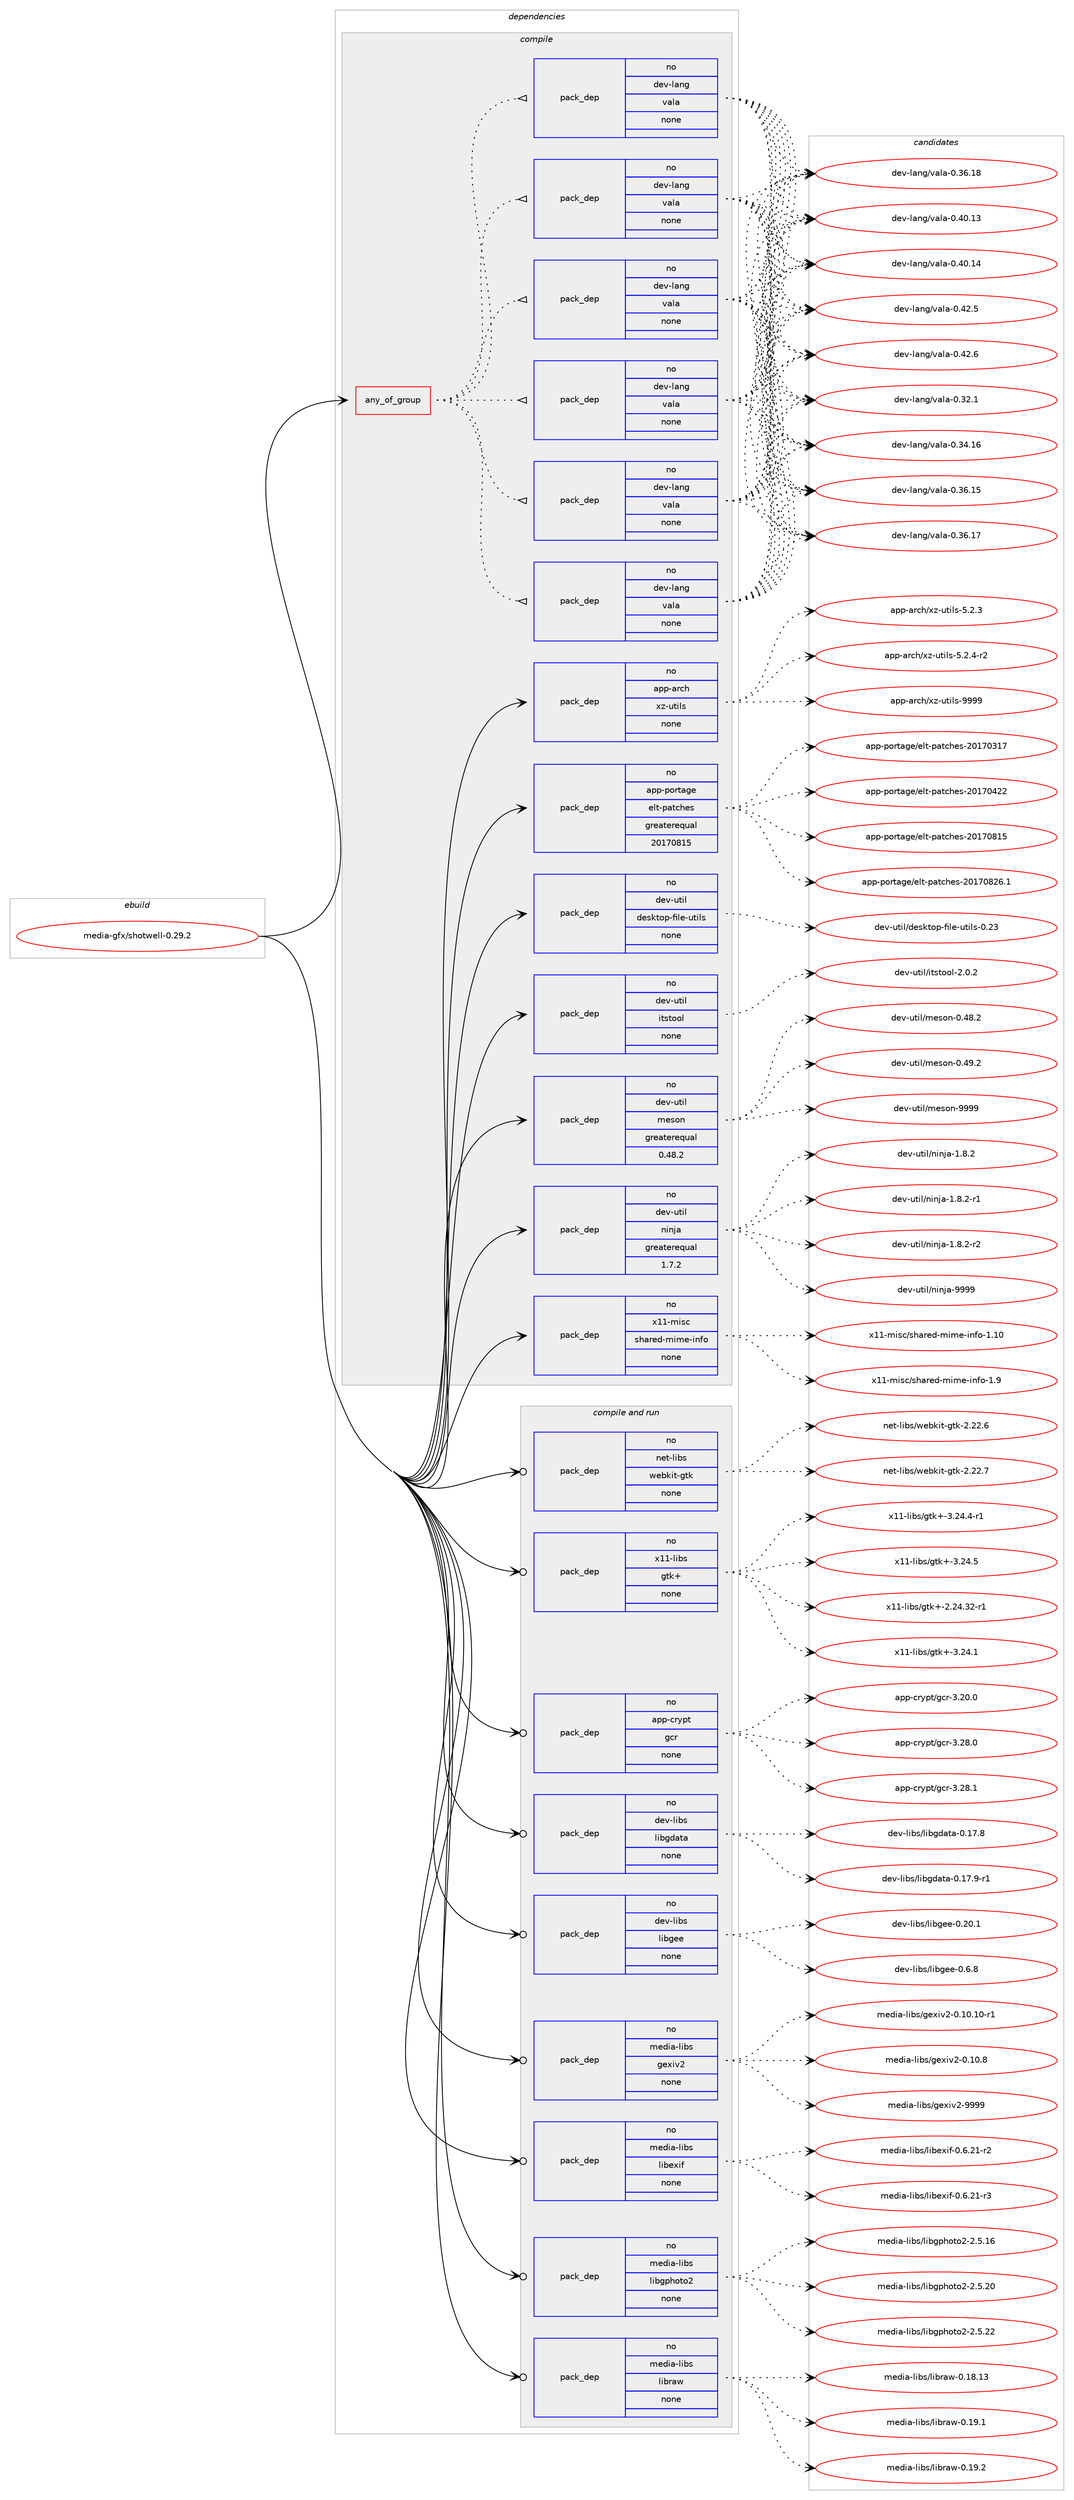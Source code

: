 digraph prolog {

# *************
# Graph options
# *************

newrank=true;
concentrate=true;
compound=true;
graph [rankdir=LR,fontname=Helvetica,fontsize=10,ranksep=1.5];#, ranksep=2.5, nodesep=0.2];
edge  [arrowhead=vee];
node  [fontname=Helvetica,fontsize=10];

# **********
# The ebuild
# **********

subgraph cluster_leftcol {
color=gray;
rank=same;
label=<<i>ebuild</i>>;
id [label="media-gfx/shotwell-0.29.2", color=red, width=4, href="../media-gfx/shotwell-0.29.2.svg"];
}

# ****************
# The dependencies
# ****************

subgraph cluster_midcol {
color=gray;
label=<<i>dependencies</i>>;
subgraph cluster_compile {
fillcolor="#eeeeee";
style=filled;
label=<<i>compile</i>>;
subgraph any24939 {
dependency1607751 [label=<<TABLE BORDER="0" CELLBORDER="1" CELLSPACING="0" CELLPADDING="4"><TR><TD CELLPADDING="10">any_of_group</TD></TR></TABLE>>, shape=none, color=red];subgraph pack1148813 {
dependency1607752 [label=<<TABLE BORDER="0" CELLBORDER="1" CELLSPACING="0" CELLPADDING="4" WIDTH="220"><TR><TD ROWSPAN="6" CELLPADDING="30">pack_dep</TD></TR><TR><TD WIDTH="110">no</TD></TR><TR><TD>dev-lang</TD></TR><TR><TD>vala</TD></TR><TR><TD>none</TD></TR><TR><TD></TD></TR></TABLE>>, shape=none, color=blue];
}
dependency1607751:e -> dependency1607752:w [weight=20,style="dotted",arrowhead="oinv"];
subgraph pack1148814 {
dependency1607753 [label=<<TABLE BORDER="0" CELLBORDER="1" CELLSPACING="0" CELLPADDING="4" WIDTH="220"><TR><TD ROWSPAN="6" CELLPADDING="30">pack_dep</TD></TR><TR><TD WIDTH="110">no</TD></TR><TR><TD>dev-lang</TD></TR><TR><TD>vala</TD></TR><TR><TD>none</TD></TR><TR><TD></TD></TR></TABLE>>, shape=none, color=blue];
}
dependency1607751:e -> dependency1607753:w [weight=20,style="dotted",arrowhead="oinv"];
subgraph pack1148815 {
dependency1607754 [label=<<TABLE BORDER="0" CELLBORDER="1" CELLSPACING="0" CELLPADDING="4" WIDTH="220"><TR><TD ROWSPAN="6" CELLPADDING="30">pack_dep</TD></TR><TR><TD WIDTH="110">no</TD></TR><TR><TD>dev-lang</TD></TR><TR><TD>vala</TD></TR><TR><TD>none</TD></TR><TR><TD></TD></TR></TABLE>>, shape=none, color=blue];
}
dependency1607751:e -> dependency1607754:w [weight=20,style="dotted",arrowhead="oinv"];
subgraph pack1148816 {
dependency1607755 [label=<<TABLE BORDER="0" CELLBORDER="1" CELLSPACING="0" CELLPADDING="4" WIDTH="220"><TR><TD ROWSPAN="6" CELLPADDING="30">pack_dep</TD></TR><TR><TD WIDTH="110">no</TD></TR><TR><TD>dev-lang</TD></TR><TR><TD>vala</TD></TR><TR><TD>none</TD></TR><TR><TD></TD></TR></TABLE>>, shape=none, color=blue];
}
dependency1607751:e -> dependency1607755:w [weight=20,style="dotted",arrowhead="oinv"];
subgraph pack1148817 {
dependency1607756 [label=<<TABLE BORDER="0" CELLBORDER="1" CELLSPACING="0" CELLPADDING="4" WIDTH="220"><TR><TD ROWSPAN="6" CELLPADDING="30">pack_dep</TD></TR><TR><TD WIDTH="110">no</TD></TR><TR><TD>dev-lang</TD></TR><TR><TD>vala</TD></TR><TR><TD>none</TD></TR><TR><TD></TD></TR></TABLE>>, shape=none, color=blue];
}
dependency1607751:e -> dependency1607756:w [weight=20,style="dotted",arrowhead="oinv"];
subgraph pack1148818 {
dependency1607757 [label=<<TABLE BORDER="0" CELLBORDER="1" CELLSPACING="0" CELLPADDING="4" WIDTH="220"><TR><TD ROWSPAN="6" CELLPADDING="30">pack_dep</TD></TR><TR><TD WIDTH="110">no</TD></TR><TR><TD>dev-lang</TD></TR><TR><TD>vala</TD></TR><TR><TD>none</TD></TR><TR><TD></TD></TR></TABLE>>, shape=none, color=blue];
}
dependency1607751:e -> dependency1607757:w [weight=20,style="dotted",arrowhead="oinv"];
}
id:e -> dependency1607751:w [weight=20,style="solid",arrowhead="vee"];
subgraph pack1148819 {
dependency1607758 [label=<<TABLE BORDER="0" CELLBORDER="1" CELLSPACING="0" CELLPADDING="4" WIDTH="220"><TR><TD ROWSPAN="6" CELLPADDING="30">pack_dep</TD></TR><TR><TD WIDTH="110">no</TD></TR><TR><TD>app-arch</TD></TR><TR><TD>xz-utils</TD></TR><TR><TD>none</TD></TR><TR><TD></TD></TR></TABLE>>, shape=none, color=blue];
}
id:e -> dependency1607758:w [weight=20,style="solid",arrowhead="vee"];
subgraph pack1148820 {
dependency1607759 [label=<<TABLE BORDER="0" CELLBORDER="1" CELLSPACING="0" CELLPADDING="4" WIDTH="220"><TR><TD ROWSPAN="6" CELLPADDING="30">pack_dep</TD></TR><TR><TD WIDTH="110">no</TD></TR><TR><TD>app-portage</TD></TR><TR><TD>elt-patches</TD></TR><TR><TD>greaterequal</TD></TR><TR><TD>20170815</TD></TR></TABLE>>, shape=none, color=blue];
}
id:e -> dependency1607759:w [weight=20,style="solid",arrowhead="vee"];
subgraph pack1148821 {
dependency1607760 [label=<<TABLE BORDER="0" CELLBORDER="1" CELLSPACING="0" CELLPADDING="4" WIDTH="220"><TR><TD ROWSPAN="6" CELLPADDING="30">pack_dep</TD></TR><TR><TD WIDTH="110">no</TD></TR><TR><TD>dev-util</TD></TR><TR><TD>desktop-file-utils</TD></TR><TR><TD>none</TD></TR><TR><TD></TD></TR></TABLE>>, shape=none, color=blue];
}
id:e -> dependency1607760:w [weight=20,style="solid",arrowhead="vee"];
subgraph pack1148822 {
dependency1607761 [label=<<TABLE BORDER="0" CELLBORDER="1" CELLSPACING="0" CELLPADDING="4" WIDTH="220"><TR><TD ROWSPAN="6" CELLPADDING="30">pack_dep</TD></TR><TR><TD WIDTH="110">no</TD></TR><TR><TD>dev-util</TD></TR><TR><TD>itstool</TD></TR><TR><TD>none</TD></TR><TR><TD></TD></TR></TABLE>>, shape=none, color=blue];
}
id:e -> dependency1607761:w [weight=20,style="solid",arrowhead="vee"];
subgraph pack1148823 {
dependency1607762 [label=<<TABLE BORDER="0" CELLBORDER="1" CELLSPACING="0" CELLPADDING="4" WIDTH="220"><TR><TD ROWSPAN="6" CELLPADDING="30">pack_dep</TD></TR><TR><TD WIDTH="110">no</TD></TR><TR><TD>dev-util</TD></TR><TR><TD>meson</TD></TR><TR><TD>greaterequal</TD></TR><TR><TD>0.48.2</TD></TR></TABLE>>, shape=none, color=blue];
}
id:e -> dependency1607762:w [weight=20,style="solid",arrowhead="vee"];
subgraph pack1148824 {
dependency1607763 [label=<<TABLE BORDER="0" CELLBORDER="1" CELLSPACING="0" CELLPADDING="4" WIDTH="220"><TR><TD ROWSPAN="6" CELLPADDING="30">pack_dep</TD></TR><TR><TD WIDTH="110">no</TD></TR><TR><TD>dev-util</TD></TR><TR><TD>ninja</TD></TR><TR><TD>greaterequal</TD></TR><TR><TD>1.7.2</TD></TR></TABLE>>, shape=none, color=blue];
}
id:e -> dependency1607763:w [weight=20,style="solid",arrowhead="vee"];
subgraph pack1148825 {
dependency1607764 [label=<<TABLE BORDER="0" CELLBORDER="1" CELLSPACING="0" CELLPADDING="4" WIDTH="220"><TR><TD ROWSPAN="6" CELLPADDING="30">pack_dep</TD></TR><TR><TD WIDTH="110">no</TD></TR><TR><TD>x11-misc</TD></TR><TR><TD>shared-mime-info</TD></TR><TR><TD>none</TD></TR><TR><TD></TD></TR></TABLE>>, shape=none, color=blue];
}
id:e -> dependency1607764:w [weight=20,style="solid",arrowhead="vee"];
}
subgraph cluster_compileandrun {
fillcolor="#eeeeee";
style=filled;
label=<<i>compile and run</i>>;
subgraph pack1148826 {
dependency1607765 [label=<<TABLE BORDER="0" CELLBORDER="1" CELLSPACING="0" CELLPADDING="4" WIDTH="220"><TR><TD ROWSPAN="6" CELLPADDING="30">pack_dep</TD></TR><TR><TD WIDTH="110">no</TD></TR><TR><TD>app-crypt</TD></TR><TR><TD>gcr</TD></TR><TR><TD>none</TD></TR><TR><TD></TD></TR></TABLE>>, shape=none, color=blue];
}
id:e -> dependency1607765:w [weight=20,style="solid",arrowhead="odotvee"];
subgraph pack1148827 {
dependency1607766 [label=<<TABLE BORDER="0" CELLBORDER="1" CELLSPACING="0" CELLPADDING="4" WIDTH="220"><TR><TD ROWSPAN="6" CELLPADDING="30">pack_dep</TD></TR><TR><TD WIDTH="110">no</TD></TR><TR><TD>dev-libs</TD></TR><TR><TD>libgdata</TD></TR><TR><TD>none</TD></TR><TR><TD></TD></TR></TABLE>>, shape=none, color=blue];
}
id:e -> dependency1607766:w [weight=20,style="solid",arrowhead="odotvee"];
subgraph pack1148828 {
dependency1607767 [label=<<TABLE BORDER="0" CELLBORDER="1" CELLSPACING="0" CELLPADDING="4" WIDTH="220"><TR><TD ROWSPAN="6" CELLPADDING="30">pack_dep</TD></TR><TR><TD WIDTH="110">no</TD></TR><TR><TD>dev-libs</TD></TR><TR><TD>libgee</TD></TR><TR><TD>none</TD></TR><TR><TD></TD></TR></TABLE>>, shape=none, color=blue];
}
id:e -> dependency1607767:w [weight=20,style="solid",arrowhead="odotvee"];
subgraph pack1148829 {
dependency1607768 [label=<<TABLE BORDER="0" CELLBORDER="1" CELLSPACING="0" CELLPADDING="4" WIDTH="220"><TR><TD ROWSPAN="6" CELLPADDING="30">pack_dep</TD></TR><TR><TD WIDTH="110">no</TD></TR><TR><TD>media-libs</TD></TR><TR><TD>gexiv2</TD></TR><TR><TD>none</TD></TR><TR><TD></TD></TR></TABLE>>, shape=none, color=blue];
}
id:e -> dependency1607768:w [weight=20,style="solid",arrowhead="odotvee"];
subgraph pack1148830 {
dependency1607769 [label=<<TABLE BORDER="0" CELLBORDER="1" CELLSPACING="0" CELLPADDING="4" WIDTH="220"><TR><TD ROWSPAN="6" CELLPADDING="30">pack_dep</TD></TR><TR><TD WIDTH="110">no</TD></TR><TR><TD>media-libs</TD></TR><TR><TD>libexif</TD></TR><TR><TD>none</TD></TR><TR><TD></TD></TR></TABLE>>, shape=none, color=blue];
}
id:e -> dependency1607769:w [weight=20,style="solid",arrowhead="odotvee"];
subgraph pack1148831 {
dependency1607770 [label=<<TABLE BORDER="0" CELLBORDER="1" CELLSPACING="0" CELLPADDING="4" WIDTH="220"><TR><TD ROWSPAN="6" CELLPADDING="30">pack_dep</TD></TR><TR><TD WIDTH="110">no</TD></TR><TR><TD>media-libs</TD></TR><TR><TD>libgphoto2</TD></TR><TR><TD>none</TD></TR><TR><TD></TD></TR></TABLE>>, shape=none, color=blue];
}
id:e -> dependency1607770:w [weight=20,style="solid",arrowhead="odotvee"];
subgraph pack1148832 {
dependency1607771 [label=<<TABLE BORDER="0" CELLBORDER="1" CELLSPACING="0" CELLPADDING="4" WIDTH="220"><TR><TD ROWSPAN="6" CELLPADDING="30">pack_dep</TD></TR><TR><TD WIDTH="110">no</TD></TR><TR><TD>media-libs</TD></TR><TR><TD>libraw</TD></TR><TR><TD>none</TD></TR><TR><TD></TD></TR></TABLE>>, shape=none, color=blue];
}
id:e -> dependency1607771:w [weight=20,style="solid",arrowhead="odotvee"];
subgraph pack1148833 {
dependency1607772 [label=<<TABLE BORDER="0" CELLBORDER="1" CELLSPACING="0" CELLPADDING="4" WIDTH="220"><TR><TD ROWSPAN="6" CELLPADDING="30">pack_dep</TD></TR><TR><TD WIDTH="110">no</TD></TR><TR><TD>net-libs</TD></TR><TR><TD>webkit-gtk</TD></TR><TR><TD>none</TD></TR><TR><TD></TD></TR></TABLE>>, shape=none, color=blue];
}
id:e -> dependency1607772:w [weight=20,style="solid",arrowhead="odotvee"];
subgraph pack1148834 {
dependency1607773 [label=<<TABLE BORDER="0" CELLBORDER="1" CELLSPACING="0" CELLPADDING="4" WIDTH="220"><TR><TD ROWSPAN="6" CELLPADDING="30">pack_dep</TD></TR><TR><TD WIDTH="110">no</TD></TR><TR><TD>x11-libs</TD></TR><TR><TD>gtk+</TD></TR><TR><TD>none</TD></TR><TR><TD></TD></TR></TABLE>>, shape=none, color=blue];
}
id:e -> dependency1607773:w [weight=20,style="solid",arrowhead="odotvee"];
}
subgraph cluster_run {
fillcolor="#eeeeee";
style=filled;
label=<<i>run</i>>;
}
}

# **************
# The candidates
# **************

subgraph cluster_choices {
rank=same;
color=gray;
label=<<i>candidates</i>>;

subgraph choice1148813 {
color=black;
nodesep=1;
choice100101118451089711010347118971089745484651504649 [label="dev-lang/vala-0.32.1", color=red, width=4,href="../dev-lang/vala-0.32.1.svg"];
choice10010111845108971101034711897108974548465152464954 [label="dev-lang/vala-0.34.16", color=red, width=4,href="../dev-lang/vala-0.34.16.svg"];
choice10010111845108971101034711897108974548465154464953 [label="dev-lang/vala-0.36.15", color=red, width=4,href="../dev-lang/vala-0.36.15.svg"];
choice10010111845108971101034711897108974548465154464955 [label="dev-lang/vala-0.36.17", color=red, width=4,href="../dev-lang/vala-0.36.17.svg"];
choice10010111845108971101034711897108974548465154464956 [label="dev-lang/vala-0.36.18", color=red, width=4,href="../dev-lang/vala-0.36.18.svg"];
choice10010111845108971101034711897108974548465248464951 [label="dev-lang/vala-0.40.13", color=red, width=4,href="../dev-lang/vala-0.40.13.svg"];
choice10010111845108971101034711897108974548465248464952 [label="dev-lang/vala-0.40.14", color=red, width=4,href="../dev-lang/vala-0.40.14.svg"];
choice100101118451089711010347118971089745484652504653 [label="dev-lang/vala-0.42.5", color=red, width=4,href="../dev-lang/vala-0.42.5.svg"];
choice100101118451089711010347118971089745484652504654 [label="dev-lang/vala-0.42.6", color=red, width=4,href="../dev-lang/vala-0.42.6.svg"];
dependency1607752:e -> choice100101118451089711010347118971089745484651504649:w [style=dotted,weight="100"];
dependency1607752:e -> choice10010111845108971101034711897108974548465152464954:w [style=dotted,weight="100"];
dependency1607752:e -> choice10010111845108971101034711897108974548465154464953:w [style=dotted,weight="100"];
dependency1607752:e -> choice10010111845108971101034711897108974548465154464955:w [style=dotted,weight="100"];
dependency1607752:e -> choice10010111845108971101034711897108974548465154464956:w [style=dotted,weight="100"];
dependency1607752:e -> choice10010111845108971101034711897108974548465248464951:w [style=dotted,weight="100"];
dependency1607752:e -> choice10010111845108971101034711897108974548465248464952:w [style=dotted,weight="100"];
dependency1607752:e -> choice100101118451089711010347118971089745484652504653:w [style=dotted,weight="100"];
dependency1607752:e -> choice100101118451089711010347118971089745484652504654:w [style=dotted,weight="100"];
}
subgraph choice1148814 {
color=black;
nodesep=1;
choice100101118451089711010347118971089745484651504649 [label="dev-lang/vala-0.32.1", color=red, width=4,href="../dev-lang/vala-0.32.1.svg"];
choice10010111845108971101034711897108974548465152464954 [label="dev-lang/vala-0.34.16", color=red, width=4,href="../dev-lang/vala-0.34.16.svg"];
choice10010111845108971101034711897108974548465154464953 [label="dev-lang/vala-0.36.15", color=red, width=4,href="../dev-lang/vala-0.36.15.svg"];
choice10010111845108971101034711897108974548465154464955 [label="dev-lang/vala-0.36.17", color=red, width=4,href="../dev-lang/vala-0.36.17.svg"];
choice10010111845108971101034711897108974548465154464956 [label="dev-lang/vala-0.36.18", color=red, width=4,href="../dev-lang/vala-0.36.18.svg"];
choice10010111845108971101034711897108974548465248464951 [label="dev-lang/vala-0.40.13", color=red, width=4,href="../dev-lang/vala-0.40.13.svg"];
choice10010111845108971101034711897108974548465248464952 [label="dev-lang/vala-0.40.14", color=red, width=4,href="../dev-lang/vala-0.40.14.svg"];
choice100101118451089711010347118971089745484652504653 [label="dev-lang/vala-0.42.5", color=red, width=4,href="../dev-lang/vala-0.42.5.svg"];
choice100101118451089711010347118971089745484652504654 [label="dev-lang/vala-0.42.6", color=red, width=4,href="../dev-lang/vala-0.42.6.svg"];
dependency1607753:e -> choice100101118451089711010347118971089745484651504649:w [style=dotted,weight="100"];
dependency1607753:e -> choice10010111845108971101034711897108974548465152464954:w [style=dotted,weight="100"];
dependency1607753:e -> choice10010111845108971101034711897108974548465154464953:w [style=dotted,weight="100"];
dependency1607753:e -> choice10010111845108971101034711897108974548465154464955:w [style=dotted,weight="100"];
dependency1607753:e -> choice10010111845108971101034711897108974548465154464956:w [style=dotted,weight="100"];
dependency1607753:e -> choice10010111845108971101034711897108974548465248464951:w [style=dotted,weight="100"];
dependency1607753:e -> choice10010111845108971101034711897108974548465248464952:w [style=dotted,weight="100"];
dependency1607753:e -> choice100101118451089711010347118971089745484652504653:w [style=dotted,weight="100"];
dependency1607753:e -> choice100101118451089711010347118971089745484652504654:w [style=dotted,weight="100"];
}
subgraph choice1148815 {
color=black;
nodesep=1;
choice100101118451089711010347118971089745484651504649 [label="dev-lang/vala-0.32.1", color=red, width=4,href="../dev-lang/vala-0.32.1.svg"];
choice10010111845108971101034711897108974548465152464954 [label="dev-lang/vala-0.34.16", color=red, width=4,href="../dev-lang/vala-0.34.16.svg"];
choice10010111845108971101034711897108974548465154464953 [label="dev-lang/vala-0.36.15", color=red, width=4,href="../dev-lang/vala-0.36.15.svg"];
choice10010111845108971101034711897108974548465154464955 [label="dev-lang/vala-0.36.17", color=red, width=4,href="../dev-lang/vala-0.36.17.svg"];
choice10010111845108971101034711897108974548465154464956 [label="dev-lang/vala-0.36.18", color=red, width=4,href="../dev-lang/vala-0.36.18.svg"];
choice10010111845108971101034711897108974548465248464951 [label="dev-lang/vala-0.40.13", color=red, width=4,href="../dev-lang/vala-0.40.13.svg"];
choice10010111845108971101034711897108974548465248464952 [label="dev-lang/vala-0.40.14", color=red, width=4,href="../dev-lang/vala-0.40.14.svg"];
choice100101118451089711010347118971089745484652504653 [label="dev-lang/vala-0.42.5", color=red, width=4,href="../dev-lang/vala-0.42.5.svg"];
choice100101118451089711010347118971089745484652504654 [label="dev-lang/vala-0.42.6", color=red, width=4,href="../dev-lang/vala-0.42.6.svg"];
dependency1607754:e -> choice100101118451089711010347118971089745484651504649:w [style=dotted,weight="100"];
dependency1607754:e -> choice10010111845108971101034711897108974548465152464954:w [style=dotted,weight="100"];
dependency1607754:e -> choice10010111845108971101034711897108974548465154464953:w [style=dotted,weight="100"];
dependency1607754:e -> choice10010111845108971101034711897108974548465154464955:w [style=dotted,weight="100"];
dependency1607754:e -> choice10010111845108971101034711897108974548465154464956:w [style=dotted,weight="100"];
dependency1607754:e -> choice10010111845108971101034711897108974548465248464951:w [style=dotted,weight="100"];
dependency1607754:e -> choice10010111845108971101034711897108974548465248464952:w [style=dotted,weight="100"];
dependency1607754:e -> choice100101118451089711010347118971089745484652504653:w [style=dotted,weight="100"];
dependency1607754:e -> choice100101118451089711010347118971089745484652504654:w [style=dotted,weight="100"];
}
subgraph choice1148816 {
color=black;
nodesep=1;
choice100101118451089711010347118971089745484651504649 [label="dev-lang/vala-0.32.1", color=red, width=4,href="../dev-lang/vala-0.32.1.svg"];
choice10010111845108971101034711897108974548465152464954 [label="dev-lang/vala-0.34.16", color=red, width=4,href="../dev-lang/vala-0.34.16.svg"];
choice10010111845108971101034711897108974548465154464953 [label="dev-lang/vala-0.36.15", color=red, width=4,href="../dev-lang/vala-0.36.15.svg"];
choice10010111845108971101034711897108974548465154464955 [label="dev-lang/vala-0.36.17", color=red, width=4,href="../dev-lang/vala-0.36.17.svg"];
choice10010111845108971101034711897108974548465154464956 [label="dev-lang/vala-0.36.18", color=red, width=4,href="../dev-lang/vala-0.36.18.svg"];
choice10010111845108971101034711897108974548465248464951 [label="dev-lang/vala-0.40.13", color=red, width=4,href="../dev-lang/vala-0.40.13.svg"];
choice10010111845108971101034711897108974548465248464952 [label="dev-lang/vala-0.40.14", color=red, width=4,href="../dev-lang/vala-0.40.14.svg"];
choice100101118451089711010347118971089745484652504653 [label="dev-lang/vala-0.42.5", color=red, width=4,href="../dev-lang/vala-0.42.5.svg"];
choice100101118451089711010347118971089745484652504654 [label="dev-lang/vala-0.42.6", color=red, width=4,href="../dev-lang/vala-0.42.6.svg"];
dependency1607755:e -> choice100101118451089711010347118971089745484651504649:w [style=dotted,weight="100"];
dependency1607755:e -> choice10010111845108971101034711897108974548465152464954:w [style=dotted,weight="100"];
dependency1607755:e -> choice10010111845108971101034711897108974548465154464953:w [style=dotted,weight="100"];
dependency1607755:e -> choice10010111845108971101034711897108974548465154464955:w [style=dotted,weight="100"];
dependency1607755:e -> choice10010111845108971101034711897108974548465154464956:w [style=dotted,weight="100"];
dependency1607755:e -> choice10010111845108971101034711897108974548465248464951:w [style=dotted,weight="100"];
dependency1607755:e -> choice10010111845108971101034711897108974548465248464952:w [style=dotted,weight="100"];
dependency1607755:e -> choice100101118451089711010347118971089745484652504653:w [style=dotted,weight="100"];
dependency1607755:e -> choice100101118451089711010347118971089745484652504654:w [style=dotted,weight="100"];
}
subgraph choice1148817 {
color=black;
nodesep=1;
choice100101118451089711010347118971089745484651504649 [label="dev-lang/vala-0.32.1", color=red, width=4,href="../dev-lang/vala-0.32.1.svg"];
choice10010111845108971101034711897108974548465152464954 [label="dev-lang/vala-0.34.16", color=red, width=4,href="../dev-lang/vala-0.34.16.svg"];
choice10010111845108971101034711897108974548465154464953 [label="dev-lang/vala-0.36.15", color=red, width=4,href="../dev-lang/vala-0.36.15.svg"];
choice10010111845108971101034711897108974548465154464955 [label="dev-lang/vala-0.36.17", color=red, width=4,href="../dev-lang/vala-0.36.17.svg"];
choice10010111845108971101034711897108974548465154464956 [label="dev-lang/vala-0.36.18", color=red, width=4,href="../dev-lang/vala-0.36.18.svg"];
choice10010111845108971101034711897108974548465248464951 [label="dev-lang/vala-0.40.13", color=red, width=4,href="../dev-lang/vala-0.40.13.svg"];
choice10010111845108971101034711897108974548465248464952 [label="dev-lang/vala-0.40.14", color=red, width=4,href="../dev-lang/vala-0.40.14.svg"];
choice100101118451089711010347118971089745484652504653 [label="dev-lang/vala-0.42.5", color=red, width=4,href="../dev-lang/vala-0.42.5.svg"];
choice100101118451089711010347118971089745484652504654 [label="dev-lang/vala-0.42.6", color=red, width=4,href="../dev-lang/vala-0.42.6.svg"];
dependency1607756:e -> choice100101118451089711010347118971089745484651504649:w [style=dotted,weight="100"];
dependency1607756:e -> choice10010111845108971101034711897108974548465152464954:w [style=dotted,weight="100"];
dependency1607756:e -> choice10010111845108971101034711897108974548465154464953:w [style=dotted,weight="100"];
dependency1607756:e -> choice10010111845108971101034711897108974548465154464955:w [style=dotted,weight="100"];
dependency1607756:e -> choice10010111845108971101034711897108974548465154464956:w [style=dotted,weight="100"];
dependency1607756:e -> choice10010111845108971101034711897108974548465248464951:w [style=dotted,weight="100"];
dependency1607756:e -> choice10010111845108971101034711897108974548465248464952:w [style=dotted,weight="100"];
dependency1607756:e -> choice100101118451089711010347118971089745484652504653:w [style=dotted,weight="100"];
dependency1607756:e -> choice100101118451089711010347118971089745484652504654:w [style=dotted,weight="100"];
}
subgraph choice1148818 {
color=black;
nodesep=1;
choice100101118451089711010347118971089745484651504649 [label="dev-lang/vala-0.32.1", color=red, width=4,href="../dev-lang/vala-0.32.1.svg"];
choice10010111845108971101034711897108974548465152464954 [label="dev-lang/vala-0.34.16", color=red, width=4,href="../dev-lang/vala-0.34.16.svg"];
choice10010111845108971101034711897108974548465154464953 [label="dev-lang/vala-0.36.15", color=red, width=4,href="../dev-lang/vala-0.36.15.svg"];
choice10010111845108971101034711897108974548465154464955 [label="dev-lang/vala-0.36.17", color=red, width=4,href="../dev-lang/vala-0.36.17.svg"];
choice10010111845108971101034711897108974548465154464956 [label="dev-lang/vala-0.36.18", color=red, width=4,href="../dev-lang/vala-0.36.18.svg"];
choice10010111845108971101034711897108974548465248464951 [label="dev-lang/vala-0.40.13", color=red, width=4,href="../dev-lang/vala-0.40.13.svg"];
choice10010111845108971101034711897108974548465248464952 [label="dev-lang/vala-0.40.14", color=red, width=4,href="../dev-lang/vala-0.40.14.svg"];
choice100101118451089711010347118971089745484652504653 [label="dev-lang/vala-0.42.5", color=red, width=4,href="../dev-lang/vala-0.42.5.svg"];
choice100101118451089711010347118971089745484652504654 [label="dev-lang/vala-0.42.6", color=red, width=4,href="../dev-lang/vala-0.42.6.svg"];
dependency1607757:e -> choice100101118451089711010347118971089745484651504649:w [style=dotted,weight="100"];
dependency1607757:e -> choice10010111845108971101034711897108974548465152464954:w [style=dotted,weight="100"];
dependency1607757:e -> choice10010111845108971101034711897108974548465154464953:w [style=dotted,weight="100"];
dependency1607757:e -> choice10010111845108971101034711897108974548465154464955:w [style=dotted,weight="100"];
dependency1607757:e -> choice10010111845108971101034711897108974548465154464956:w [style=dotted,weight="100"];
dependency1607757:e -> choice10010111845108971101034711897108974548465248464951:w [style=dotted,weight="100"];
dependency1607757:e -> choice10010111845108971101034711897108974548465248464952:w [style=dotted,weight="100"];
dependency1607757:e -> choice100101118451089711010347118971089745484652504653:w [style=dotted,weight="100"];
dependency1607757:e -> choice100101118451089711010347118971089745484652504654:w [style=dotted,weight="100"];
}
subgraph choice1148819 {
color=black;
nodesep=1;
choice971121124597114991044712012245117116105108115455346504651 [label="app-arch/xz-utils-5.2.3", color=red, width=4,href="../app-arch/xz-utils-5.2.3.svg"];
choice9711211245971149910447120122451171161051081154553465046524511450 [label="app-arch/xz-utils-5.2.4-r2", color=red, width=4,href="../app-arch/xz-utils-5.2.4-r2.svg"];
choice9711211245971149910447120122451171161051081154557575757 [label="app-arch/xz-utils-9999", color=red, width=4,href="../app-arch/xz-utils-9999.svg"];
dependency1607758:e -> choice971121124597114991044712012245117116105108115455346504651:w [style=dotted,weight="100"];
dependency1607758:e -> choice9711211245971149910447120122451171161051081154553465046524511450:w [style=dotted,weight="100"];
dependency1607758:e -> choice9711211245971149910447120122451171161051081154557575757:w [style=dotted,weight="100"];
}
subgraph choice1148820 {
color=black;
nodesep=1;
choice97112112451121111141169710310147101108116451129711699104101115455048495548514955 [label="app-portage/elt-patches-20170317", color=red, width=4,href="../app-portage/elt-patches-20170317.svg"];
choice97112112451121111141169710310147101108116451129711699104101115455048495548525050 [label="app-portage/elt-patches-20170422", color=red, width=4,href="../app-portage/elt-patches-20170422.svg"];
choice97112112451121111141169710310147101108116451129711699104101115455048495548564953 [label="app-portage/elt-patches-20170815", color=red, width=4,href="../app-portage/elt-patches-20170815.svg"];
choice971121124511211111411697103101471011081164511297116991041011154550484955485650544649 [label="app-portage/elt-patches-20170826.1", color=red, width=4,href="../app-portage/elt-patches-20170826.1.svg"];
dependency1607759:e -> choice97112112451121111141169710310147101108116451129711699104101115455048495548514955:w [style=dotted,weight="100"];
dependency1607759:e -> choice97112112451121111141169710310147101108116451129711699104101115455048495548525050:w [style=dotted,weight="100"];
dependency1607759:e -> choice97112112451121111141169710310147101108116451129711699104101115455048495548564953:w [style=dotted,weight="100"];
dependency1607759:e -> choice971121124511211111411697103101471011081164511297116991041011154550484955485650544649:w [style=dotted,weight="100"];
}
subgraph choice1148821 {
color=black;
nodesep=1;
choice100101118451171161051084710010111510711611111245102105108101451171161051081154548465051 [label="dev-util/desktop-file-utils-0.23", color=red, width=4,href="../dev-util/desktop-file-utils-0.23.svg"];
dependency1607760:e -> choice100101118451171161051084710010111510711611111245102105108101451171161051081154548465051:w [style=dotted,weight="100"];
}
subgraph choice1148822 {
color=black;
nodesep=1;
choice1001011184511711610510847105116115116111111108455046484650 [label="dev-util/itstool-2.0.2", color=red, width=4,href="../dev-util/itstool-2.0.2.svg"];
dependency1607761:e -> choice1001011184511711610510847105116115116111111108455046484650:w [style=dotted,weight="100"];
}
subgraph choice1148823 {
color=black;
nodesep=1;
choice100101118451171161051084710910111511111045484652564650 [label="dev-util/meson-0.48.2", color=red, width=4,href="../dev-util/meson-0.48.2.svg"];
choice100101118451171161051084710910111511111045484652574650 [label="dev-util/meson-0.49.2", color=red, width=4,href="../dev-util/meson-0.49.2.svg"];
choice10010111845117116105108471091011151111104557575757 [label="dev-util/meson-9999", color=red, width=4,href="../dev-util/meson-9999.svg"];
dependency1607762:e -> choice100101118451171161051084710910111511111045484652564650:w [style=dotted,weight="100"];
dependency1607762:e -> choice100101118451171161051084710910111511111045484652574650:w [style=dotted,weight="100"];
dependency1607762:e -> choice10010111845117116105108471091011151111104557575757:w [style=dotted,weight="100"];
}
subgraph choice1148824 {
color=black;
nodesep=1;
choice100101118451171161051084711010511010697454946564650 [label="dev-util/ninja-1.8.2", color=red, width=4,href="../dev-util/ninja-1.8.2.svg"];
choice1001011184511711610510847110105110106974549465646504511449 [label="dev-util/ninja-1.8.2-r1", color=red, width=4,href="../dev-util/ninja-1.8.2-r1.svg"];
choice1001011184511711610510847110105110106974549465646504511450 [label="dev-util/ninja-1.8.2-r2", color=red, width=4,href="../dev-util/ninja-1.8.2-r2.svg"];
choice1001011184511711610510847110105110106974557575757 [label="dev-util/ninja-9999", color=red, width=4,href="../dev-util/ninja-9999.svg"];
dependency1607763:e -> choice100101118451171161051084711010511010697454946564650:w [style=dotted,weight="100"];
dependency1607763:e -> choice1001011184511711610510847110105110106974549465646504511449:w [style=dotted,weight="100"];
dependency1607763:e -> choice1001011184511711610510847110105110106974549465646504511450:w [style=dotted,weight="100"];
dependency1607763:e -> choice1001011184511711610510847110105110106974557575757:w [style=dotted,weight="100"];
}
subgraph choice1148825 {
color=black;
nodesep=1;
choice12049494510910511599471151049711410110045109105109101451051101021114549464948 [label="x11-misc/shared-mime-info-1.10", color=red, width=4,href="../x11-misc/shared-mime-info-1.10.svg"];
choice120494945109105115994711510497114101100451091051091014510511010211145494657 [label="x11-misc/shared-mime-info-1.9", color=red, width=4,href="../x11-misc/shared-mime-info-1.9.svg"];
dependency1607764:e -> choice12049494510910511599471151049711410110045109105109101451051101021114549464948:w [style=dotted,weight="100"];
dependency1607764:e -> choice120494945109105115994711510497114101100451091051091014510511010211145494657:w [style=dotted,weight="100"];
}
subgraph choice1148826 {
color=black;
nodesep=1;
choice971121124599114121112116471039911445514650484648 [label="app-crypt/gcr-3.20.0", color=red, width=4,href="../app-crypt/gcr-3.20.0.svg"];
choice971121124599114121112116471039911445514650564648 [label="app-crypt/gcr-3.28.0", color=red, width=4,href="../app-crypt/gcr-3.28.0.svg"];
choice971121124599114121112116471039911445514650564649 [label="app-crypt/gcr-3.28.1", color=red, width=4,href="../app-crypt/gcr-3.28.1.svg"];
dependency1607765:e -> choice971121124599114121112116471039911445514650484648:w [style=dotted,weight="100"];
dependency1607765:e -> choice971121124599114121112116471039911445514650564648:w [style=dotted,weight="100"];
dependency1607765:e -> choice971121124599114121112116471039911445514650564649:w [style=dotted,weight="100"];
}
subgraph choice1148827 {
color=black;
nodesep=1;
choice10010111845108105981154710810598103100971169745484649554656 [label="dev-libs/libgdata-0.17.8", color=red, width=4,href="../dev-libs/libgdata-0.17.8.svg"];
choice100101118451081059811547108105981031009711697454846495546574511449 [label="dev-libs/libgdata-0.17.9-r1", color=red, width=4,href="../dev-libs/libgdata-0.17.9-r1.svg"];
dependency1607766:e -> choice10010111845108105981154710810598103100971169745484649554656:w [style=dotted,weight="100"];
dependency1607766:e -> choice100101118451081059811547108105981031009711697454846495546574511449:w [style=dotted,weight="100"];
}
subgraph choice1148828 {
color=black;
nodesep=1;
choice1001011184510810598115471081059810310110145484650484649 [label="dev-libs/libgee-0.20.1", color=red, width=4,href="../dev-libs/libgee-0.20.1.svg"];
choice10010111845108105981154710810598103101101454846544656 [label="dev-libs/libgee-0.6.8", color=red, width=4,href="../dev-libs/libgee-0.6.8.svg"];
dependency1607767:e -> choice1001011184510810598115471081059810310110145484650484649:w [style=dotted,weight="100"];
dependency1607767:e -> choice10010111845108105981154710810598103101101454846544656:w [style=dotted,weight="100"];
}
subgraph choice1148829 {
color=black;
nodesep=1;
choice109101100105974510810598115471031011201051185045484649484649484511449 [label="media-libs/gexiv2-0.10.10-r1", color=red, width=4,href="../media-libs/gexiv2-0.10.10-r1.svg"];
choice109101100105974510810598115471031011201051185045484649484656 [label="media-libs/gexiv2-0.10.8", color=red, width=4,href="../media-libs/gexiv2-0.10.8.svg"];
choice10910110010597451081059811547103101120105118504557575757 [label="media-libs/gexiv2-9999", color=red, width=4,href="../media-libs/gexiv2-9999.svg"];
dependency1607768:e -> choice109101100105974510810598115471031011201051185045484649484649484511449:w [style=dotted,weight="100"];
dependency1607768:e -> choice109101100105974510810598115471031011201051185045484649484656:w [style=dotted,weight="100"];
dependency1607768:e -> choice10910110010597451081059811547103101120105118504557575757:w [style=dotted,weight="100"];
}
subgraph choice1148830 {
color=black;
nodesep=1;
choice1091011001059745108105981154710810598101120105102454846544650494511450 [label="media-libs/libexif-0.6.21-r2", color=red, width=4,href="../media-libs/libexif-0.6.21-r2.svg"];
choice1091011001059745108105981154710810598101120105102454846544650494511451 [label="media-libs/libexif-0.6.21-r3", color=red, width=4,href="../media-libs/libexif-0.6.21-r3.svg"];
dependency1607769:e -> choice1091011001059745108105981154710810598101120105102454846544650494511450:w [style=dotted,weight="100"];
dependency1607769:e -> choice1091011001059745108105981154710810598101120105102454846544650494511451:w [style=dotted,weight="100"];
}
subgraph choice1148831 {
color=black;
nodesep=1;
choice10910110010597451081059811547108105981031121041111161115045504653464954 [label="media-libs/libgphoto2-2.5.16", color=red, width=4,href="../media-libs/libgphoto2-2.5.16.svg"];
choice10910110010597451081059811547108105981031121041111161115045504653465048 [label="media-libs/libgphoto2-2.5.20", color=red, width=4,href="../media-libs/libgphoto2-2.5.20.svg"];
choice10910110010597451081059811547108105981031121041111161115045504653465050 [label="media-libs/libgphoto2-2.5.22", color=red, width=4,href="../media-libs/libgphoto2-2.5.22.svg"];
dependency1607770:e -> choice10910110010597451081059811547108105981031121041111161115045504653464954:w [style=dotted,weight="100"];
dependency1607770:e -> choice10910110010597451081059811547108105981031121041111161115045504653465048:w [style=dotted,weight="100"];
dependency1607770:e -> choice10910110010597451081059811547108105981031121041111161115045504653465050:w [style=dotted,weight="100"];
}
subgraph choice1148832 {
color=black;
nodesep=1;
choice1091011001059745108105981154710810598114971194548464956464951 [label="media-libs/libraw-0.18.13", color=red, width=4,href="../media-libs/libraw-0.18.13.svg"];
choice10910110010597451081059811547108105981149711945484649574649 [label="media-libs/libraw-0.19.1", color=red, width=4,href="../media-libs/libraw-0.19.1.svg"];
choice10910110010597451081059811547108105981149711945484649574650 [label="media-libs/libraw-0.19.2", color=red, width=4,href="../media-libs/libraw-0.19.2.svg"];
dependency1607771:e -> choice1091011001059745108105981154710810598114971194548464956464951:w [style=dotted,weight="100"];
dependency1607771:e -> choice10910110010597451081059811547108105981149711945484649574649:w [style=dotted,weight="100"];
dependency1607771:e -> choice10910110010597451081059811547108105981149711945484649574650:w [style=dotted,weight="100"];
}
subgraph choice1148833 {
color=black;
nodesep=1;
choice110101116451081059811547119101981071051164510311610745504650504654 [label="net-libs/webkit-gtk-2.22.6", color=red, width=4,href="../net-libs/webkit-gtk-2.22.6.svg"];
choice110101116451081059811547119101981071051164510311610745504650504655 [label="net-libs/webkit-gtk-2.22.7", color=red, width=4,href="../net-libs/webkit-gtk-2.22.7.svg"];
dependency1607772:e -> choice110101116451081059811547119101981071051164510311610745504650504654:w [style=dotted,weight="100"];
dependency1607772:e -> choice110101116451081059811547119101981071051164510311610745504650504655:w [style=dotted,weight="100"];
}
subgraph choice1148834 {
color=black;
nodesep=1;
choice12049494510810598115471031161074345504650524651504511449 [label="x11-libs/gtk+-2.24.32-r1", color=red, width=4,href="../x11-libs/gtk+-2.24.32-r1.svg"];
choice12049494510810598115471031161074345514650524649 [label="x11-libs/gtk+-3.24.1", color=red, width=4,href="../x11-libs/gtk+-3.24.1.svg"];
choice120494945108105981154710311610743455146505246524511449 [label="x11-libs/gtk+-3.24.4-r1", color=red, width=4,href="../x11-libs/gtk+-3.24.4-r1.svg"];
choice12049494510810598115471031161074345514650524653 [label="x11-libs/gtk+-3.24.5", color=red, width=4,href="../x11-libs/gtk+-3.24.5.svg"];
dependency1607773:e -> choice12049494510810598115471031161074345504650524651504511449:w [style=dotted,weight="100"];
dependency1607773:e -> choice12049494510810598115471031161074345514650524649:w [style=dotted,weight="100"];
dependency1607773:e -> choice120494945108105981154710311610743455146505246524511449:w [style=dotted,weight="100"];
dependency1607773:e -> choice12049494510810598115471031161074345514650524653:w [style=dotted,weight="100"];
}
}

}
